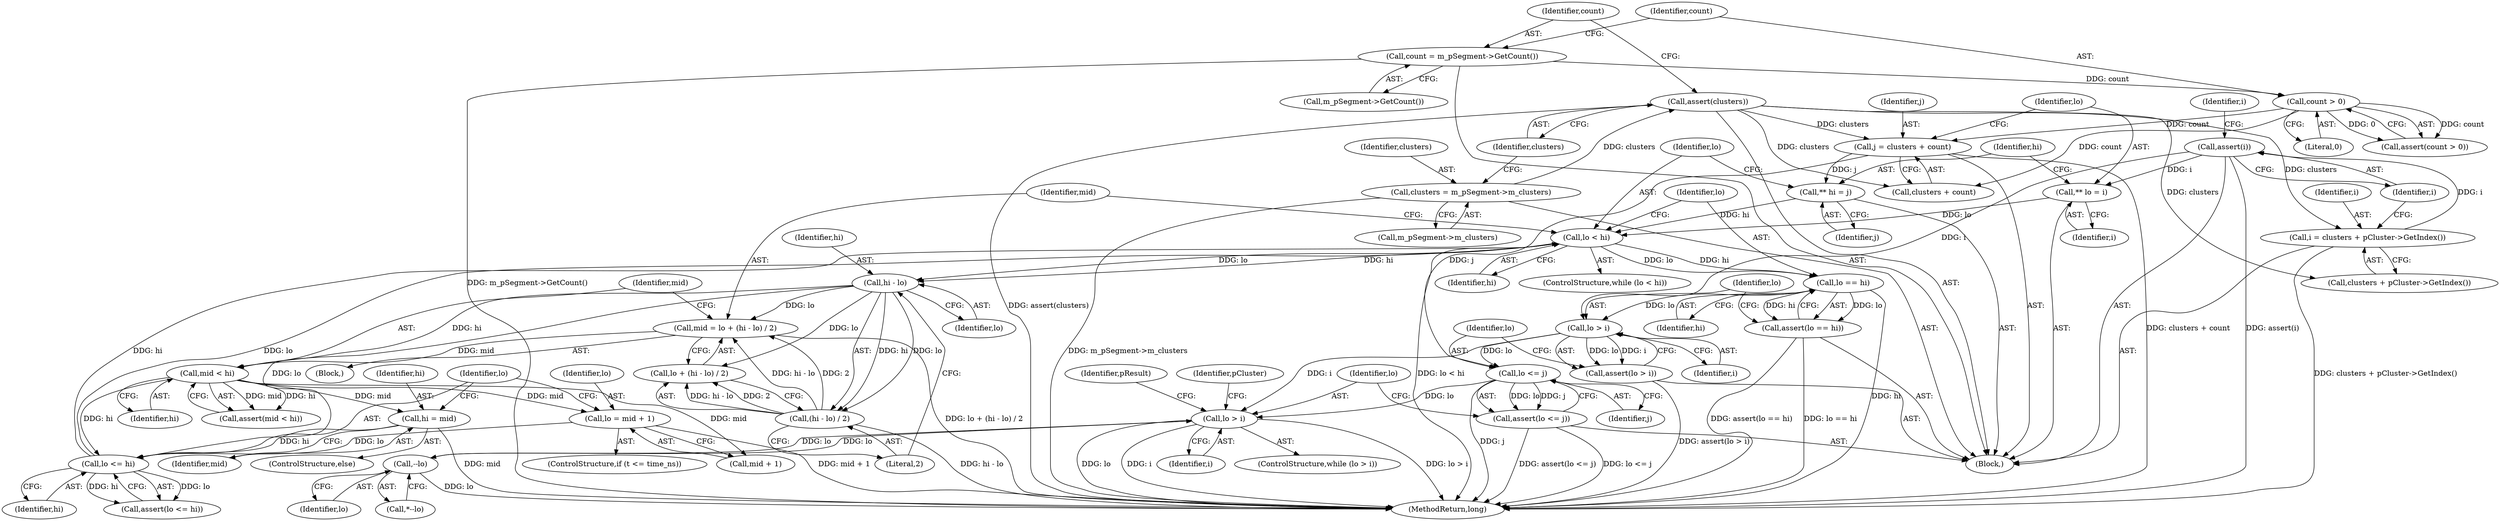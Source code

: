 digraph "0_Android_04839626ed859623901ebd3a5fd483982186b59d_197@pointer" {
"1000240" [label="(Call,lo == hi)"];
"1000191" [label="(Call,lo < hi)"];
"1000236" [label="(Call,lo <= hi)"];
"1000226" [label="(Call,lo = mid + 1)"];
"1000205" [label="(Call,mid < hi)"];
"1000195" [label="(Call,mid = lo + (hi - lo) / 2)"];
"1000200" [label="(Call,hi - lo)"];
"1000199" [label="(Call,(hi - lo) / 2)"];
"1000232" [label="(Call,hi = mid)"];
"1000183" [label="(Call,** lo = i)"];
"1000166" [label="(Call,assert(i))"];
"1000161" [label="(Call,i = clusters + pCluster->GetIndex())"];
"1000151" [label="(Call,assert(clusters))"];
"1000146" [label="(Call,clusters = m_pSegment->m_clusters)"];
"1000187" [label="(Call,** hi = j)"];
"1000177" [label="(Call,j = clusters + count)"];
"1000158" [label="(Call,count > 0)"];
"1000154" [label="(Call,count = m_pSegment->GetCount())"];
"1000239" [label="(Call,assert(lo == hi))"];
"1000244" [label="(Call,lo > i)"];
"1000243" [label="(Call,assert(lo > i))"];
"1000248" [label="(Call,lo <= j)"];
"1000247" [label="(Call,assert(lo <= j))"];
"1000252" [label="(Call,lo > i)"];
"1000259" [label="(Call,--lo)"];
"1000204" [label="(Call,assert(mid < hi))"];
"1000238" [label="(Identifier,hi)"];
"1000227" [label="(Identifier,lo)"];
"1000197" [label="(Call,lo + (hi - lo) / 2)"];
"1000161" [label="(Call,i = clusters + pCluster->GetIndex())"];
"1000191" [label="(Call,lo < hi)"];
"1000239" [label="(Call,assert(lo == hi))"];
"1000160" [label="(Literal,0)"];
"1000159" [label="(Identifier,count)"];
"1000257" [label="(Identifier,pCluster)"];
"1000183" [label="(Call,** lo = i)"];
"1000155" [label="(Identifier,count)"];
"1000203" [label="(Literal,2)"];
"1000244" [label="(Call,lo > i)"];
"1000195" [label="(Call,mid = lo + (hi - lo) / 2)"];
"1000234" [label="(Identifier,mid)"];
"1000202" [label="(Identifier,lo)"];
"1000201" [label="(Identifier,hi)"];
"1000193" [label="(Identifier,hi)"];
"1000163" [label="(Call,clusters + pCluster->GetIndex())"];
"1000253" [label="(Identifier,lo)"];
"1000251" [label="(ControlStructure,while (lo > i))"];
"1000258" [label="(Call,*--lo)"];
"1000194" [label="(Block,)"];
"1000245" [label="(Identifier,lo)"];
"1000236" [label="(Call,lo <= hi)"];
"1000177" [label="(Call,j = clusters + count)"];
"1000157" [label="(Call,assert(count > 0))"];
"1000156" [label="(Call,m_pSegment->GetCount())"];
"1000146" [label="(Call,clusters = m_pSegment->m_clusters)"];
"1000179" [label="(Call,clusters + count)"];
"1000228" [label="(Call,mid + 1)"];
"1000166" [label="(Call,assert(i))"];
"1000250" [label="(Identifier,j)"];
"1000158" [label="(Call,count > 0)"];
"1000200" [label="(Call,hi - lo)"];
"1000152" [label="(Identifier,clusters)"];
"1000189" [label="(Identifier,j)"];
"1000248" [label="(Call,lo <= j)"];
"1000154" [label="(Call,count = m_pSegment->GetCount())"];
"1000190" [label="(ControlStructure,while (lo < hi))"];
"1000205" [label="(Call,mid < hi)"];
"1000241" [label="(Identifier,lo)"];
"1000207" [label="(Identifier,hi)"];
"1000240" [label="(Call,lo == hi)"];
"1000151" [label="(Call,assert(clusters))"];
"1000249" [label="(Identifier,lo)"];
"1000281" [label="(Identifier,pResult)"];
"1000167" [label="(Identifier,i)"];
"1000188" [label="(Identifier,hi)"];
"1000187" [label="(Call,** hi = j)"];
"1000260" [label="(Identifier,lo)"];
"1000199" [label="(Call,(hi - lo) / 2)"];
"1000192" [label="(Identifier,lo)"];
"1000162" [label="(Identifier,i)"];
"1000184" [label="(Identifier,lo)"];
"1000148" [label="(Call,m_pSegment->m_clusters)"];
"1000226" [label="(Call,lo = mid + 1)"];
"1000231" [label="(ControlStructure,else)"];
"1000185" [label="(Identifier,i)"];
"1000147" [label="(Identifier,clusters)"];
"1000178" [label="(Identifier,j)"];
"1000252" [label="(Call,lo > i)"];
"1000247" [label="(Call,assert(lo <= j))"];
"1000242" [label="(Identifier,hi)"];
"1000259" [label="(Call,--lo)"];
"1000237" [label="(Identifier,lo)"];
"1000233" [label="(Identifier,hi)"];
"1000206" [label="(Identifier,mid)"];
"1000285" [label="(MethodReturn,long)"];
"1000171" [label="(Identifier,i)"];
"1000243" [label="(Call,assert(lo > i))"];
"1000111" [label="(Block,)"];
"1000235" [label="(Call,assert(lo <= hi))"];
"1000222" [label="(ControlStructure,if (t <= time_ns))"];
"1000254" [label="(Identifier,i)"];
"1000246" [label="(Identifier,i)"];
"1000232" [label="(Call,hi = mid)"];
"1000196" [label="(Identifier,mid)"];
"1000240" -> "1000239"  [label="AST: "];
"1000240" -> "1000242"  [label="CFG: "];
"1000241" -> "1000240"  [label="AST: "];
"1000242" -> "1000240"  [label="AST: "];
"1000239" -> "1000240"  [label="CFG: "];
"1000240" -> "1000285"  [label="DDG: hi"];
"1000240" -> "1000239"  [label="DDG: lo"];
"1000240" -> "1000239"  [label="DDG: hi"];
"1000191" -> "1000240"  [label="DDG: lo"];
"1000191" -> "1000240"  [label="DDG: hi"];
"1000240" -> "1000244"  [label="DDG: lo"];
"1000191" -> "1000190"  [label="AST: "];
"1000191" -> "1000193"  [label="CFG: "];
"1000192" -> "1000191"  [label="AST: "];
"1000193" -> "1000191"  [label="AST: "];
"1000196" -> "1000191"  [label="CFG: "];
"1000241" -> "1000191"  [label="CFG: "];
"1000191" -> "1000285"  [label="DDG: lo < hi"];
"1000236" -> "1000191"  [label="DDG: lo"];
"1000236" -> "1000191"  [label="DDG: hi"];
"1000183" -> "1000191"  [label="DDG: lo"];
"1000187" -> "1000191"  [label="DDG: hi"];
"1000191" -> "1000200"  [label="DDG: hi"];
"1000191" -> "1000200"  [label="DDG: lo"];
"1000236" -> "1000235"  [label="AST: "];
"1000236" -> "1000238"  [label="CFG: "];
"1000237" -> "1000236"  [label="AST: "];
"1000238" -> "1000236"  [label="AST: "];
"1000235" -> "1000236"  [label="CFG: "];
"1000236" -> "1000235"  [label="DDG: lo"];
"1000236" -> "1000235"  [label="DDG: hi"];
"1000226" -> "1000236"  [label="DDG: lo"];
"1000200" -> "1000236"  [label="DDG: lo"];
"1000232" -> "1000236"  [label="DDG: hi"];
"1000205" -> "1000236"  [label="DDG: hi"];
"1000226" -> "1000222"  [label="AST: "];
"1000226" -> "1000228"  [label="CFG: "];
"1000227" -> "1000226"  [label="AST: "];
"1000228" -> "1000226"  [label="AST: "];
"1000237" -> "1000226"  [label="CFG: "];
"1000226" -> "1000285"  [label="DDG: mid + 1"];
"1000205" -> "1000226"  [label="DDG: mid"];
"1000205" -> "1000204"  [label="AST: "];
"1000205" -> "1000207"  [label="CFG: "];
"1000206" -> "1000205"  [label="AST: "];
"1000207" -> "1000205"  [label="AST: "];
"1000204" -> "1000205"  [label="CFG: "];
"1000205" -> "1000204"  [label="DDG: mid"];
"1000205" -> "1000204"  [label="DDG: hi"];
"1000195" -> "1000205"  [label="DDG: mid"];
"1000200" -> "1000205"  [label="DDG: hi"];
"1000205" -> "1000228"  [label="DDG: mid"];
"1000205" -> "1000232"  [label="DDG: mid"];
"1000195" -> "1000194"  [label="AST: "];
"1000195" -> "1000197"  [label="CFG: "];
"1000196" -> "1000195"  [label="AST: "];
"1000197" -> "1000195"  [label="AST: "];
"1000206" -> "1000195"  [label="CFG: "];
"1000195" -> "1000285"  [label="DDG: lo + (hi - lo) / 2"];
"1000200" -> "1000195"  [label="DDG: lo"];
"1000199" -> "1000195"  [label="DDG: hi - lo"];
"1000199" -> "1000195"  [label="DDG: 2"];
"1000200" -> "1000199"  [label="AST: "];
"1000200" -> "1000202"  [label="CFG: "];
"1000201" -> "1000200"  [label="AST: "];
"1000202" -> "1000200"  [label="AST: "];
"1000203" -> "1000200"  [label="CFG: "];
"1000200" -> "1000197"  [label="DDG: lo"];
"1000200" -> "1000199"  [label="DDG: hi"];
"1000200" -> "1000199"  [label="DDG: lo"];
"1000199" -> "1000197"  [label="AST: "];
"1000199" -> "1000203"  [label="CFG: "];
"1000203" -> "1000199"  [label="AST: "];
"1000197" -> "1000199"  [label="CFG: "];
"1000199" -> "1000285"  [label="DDG: hi - lo"];
"1000199" -> "1000197"  [label="DDG: hi - lo"];
"1000199" -> "1000197"  [label="DDG: 2"];
"1000232" -> "1000231"  [label="AST: "];
"1000232" -> "1000234"  [label="CFG: "];
"1000233" -> "1000232"  [label="AST: "];
"1000234" -> "1000232"  [label="AST: "];
"1000237" -> "1000232"  [label="CFG: "];
"1000232" -> "1000285"  [label="DDG: mid"];
"1000183" -> "1000111"  [label="AST: "];
"1000183" -> "1000185"  [label="CFG: "];
"1000184" -> "1000183"  [label="AST: "];
"1000185" -> "1000183"  [label="AST: "];
"1000188" -> "1000183"  [label="CFG: "];
"1000166" -> "1000183"  [label="DDG: i"];
"1000166" -> "1000111"  [label="AST: "];
"1000166" -> "1000167"  [label="CFG: "];
"1000167" -> "1000166"  [label="AST: "];
"1000171" -> "1000166"  [label="CFG: "];
"1000166" -> "1000285"  [label="DDG: assert(i)"];
"1000161" -> "1000166"  [label="DDG: i"];
"1000166" -> "1000244"  [label="DDG: i"];
"1000161" -> "1000111"  [label="AST: "];
"1000161" -> "1000163"  [label="CFG: "];
"1000162" -> "1000161"  [label="AST: "];
"1000163" -> "1000161"  [label="AST: "];
"1000167" -> "1000161"  [label="CFG: "];
"1000161" -> "1000285"  [label="DDG: clusters + pCluster->GetIndex()"];
"1000151" -> "1000161"  [label="DDG: clusters"];
"1000151" -> "1000111"  [label="AST: "];
"1000151" -> "1000152"  [label="CFG: "];
"1000152" -> "1000151"  [label="AST: "];
"1000155" -> "1000151"  [label="CFG: "];
"1000151" -> "1000285"  [label="DDG: assert(clusters)"];
"1000146" -> "1000151"  [label="DDG: clusters"];
"1000151" -> "1000163"  [label="DDG: clusters"];
"1000151" -> "1000177"  [label="DDG: clusters"];
"1000151" -> "1000179"  [label="DDG: clusters"];
"1000146" -> "1000111"  [label="AST: "];
"1000146" -> "1000148"  [label="CFG: "];
"1000147" -> "1000146"  [label="AST: "];
"1000148" -> "1000146"  [label="AST: "];
"1000152" -> "1000146"  [label="CFG: "];
"1000146" -> "1000285"  [label="DDG: m_pSegment->m_clusters"];
"1000187" -> "1000111"  [label="AST: "];
"1000187" -> "1000189"  [label="CFG: "];
"1000188" -> "1000187"  [label="AST: "];
"1000189" -> "1000187"  [label="AST: "];
"1000192" -> "1000187"  [label="CFG: "];
"1000177" -> "1000187"  [label="DDG: j"];
"1000177" -> "1000111"  [label="AST: "];
"1000177" -> "1000179"  [label="CFG: "];
"1000178" -> "1000177"  [label="AST: "];
"1000179" -> "1000177"  [label="AST: "];
"1000184" -> "1000177"  [label="CFG: "];
"1000177" -> "1000285"  [label="DDG: clusters + count"];
"1000158" -> "1000177"  [label="DDG: count"];
"1000177" -> "1000248"  [label="DDG: j"];
"1000158" -> "1000157"  [label="AST: "];
"1000158" -> "1000160"  [label="CFG: "];
"1000159" -> "1000158"  [label="AST: "];
"1000160" -> "1000158"  [label="AST: "];
"1000157" -> "1000158"  [label="CFG: "];
"1000158" -> "1000157"  [label="DDG: count"];
"1000158" -> "1000157"  [label="DDG: 0"];
"1000154" -> "1000158"  [label="DDG: count"];
"1000158" -> "1000179"  [label="DDG: count"];
"1000154" -> "1000111"  [label="AST: "];
"1000154" -> "1000156"  [label="CFG: "];
"1000155" -> "1000154"  [label="AST: "];
"1000156" -> "1000154"  [label="AST: "];
"1000159" -> "1000154"  [label="CFG: "];
"1000154" -> "1000285"  [label="DDG: m_pSegment->GetCount()"];
"1000239" -> "1000111"  [label="AST: "];
"1000245" -> "1000239"  [label="CFG: "];
"1000239" -> "1000285"  [label="DDG: assert(lo == hi)"];
"1000239" -> "1000285"  [label="DDG: lo == hi"];
"1000244" -> "1000243"  [label="AST: "];
"1000244" -> "1000246"  [label="CFG: "];
"1000245" -> "1000244"  [label="AST: "];
"1000246" -> "1000244"  [label="AST: "];
"1000243" -> "1000244"  [label="CFG: "];
"1000244" -> "1000243"  [label="DDG: lo"];
"1000244" -> "1000243"  [label="DDG: i"];
"1000244" -> "1000248"  [label="DDG: lo"];
"1000244" -> "1000252"  [label="DDG: i"];
"1000243" -> "1000111"  [label="AST: "];
"1000249" -> "1000243"  [label="CFG: "];
"1000243" -> "1000285"  [label="DDG: assert(lo > i)"];
"1000248" -> "1000247"  [label="AST: "];
"1000248" -> "1000250"  [label="CFG: "];
"1000249" -> "1000248"  [label="AST: "];
"1000250" -> "1000248"  [label="AST: "];
"1000247" -> "1000248"  [label="CFG: "];
"1000248" -> "1000285"  [label="DDG: j"];
"1000248" -> "1000247"  [label="DDG: lo"];
"1000248" -> "1000247"  [label="DDG: j"];
"1000248" -> "1000252"  [label="DDG: lo"];
"1000247" -> "1000111"  [label="AST: "];
"1000253" -> "1000247"  [label="CFG: "];
"1000247" -> "1000285"  [label="DDG: lo <= j"];
"1000247" -> "1000285"  [label="DDG: assert(lo <= j)"];
"1000252" -> "1000251"  [label="AST: "];
"1000252" -> "1000254"  [label="CFG: "];
"1000253" -> "1000252"  [label="AST: "];
"1000254" -> "1000252"  [label="AST: "];
"1000257" -> "1000252"  [label="CFG: "];
"1000281" -> "1000252"  [label="CFG: "];
"1000252" -> "1000285"  [label="DDG: lo"];
"1000252" -> "1000285"  [label="DDG: i"];
"1000252" -> "1000285"  [label="DDG: lo > i"];
"1000259" -> "1000252"  [label="DDG: lo"];
"1000252" -> "1000259"  [label="DDG: lo"];
"1000259" -> "1000258"  [label="AST: "];
"1000259" -> "1000260"  [label="CFG: "];
"1000260" -> "1000259"  [label="AST: "];
"1000258" -> "1000259"  [label="CFG: "];
"1000259" -> "1000285"  [label="DDG: lo"];
}
